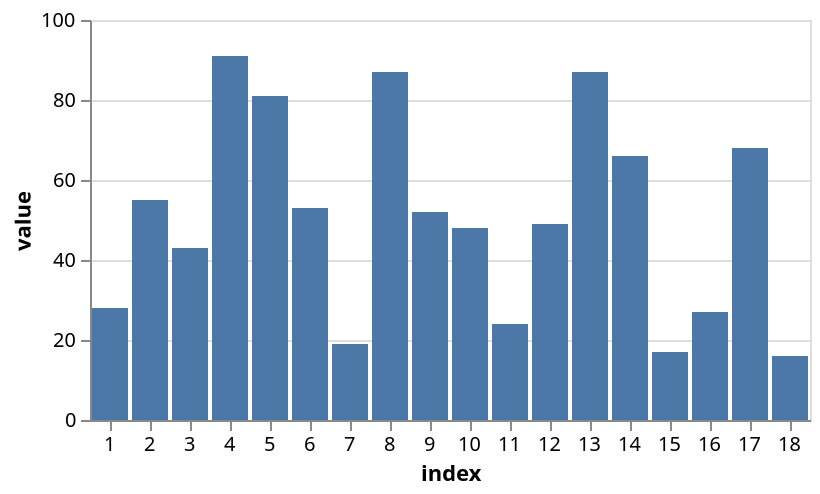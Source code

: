 {
  "$schema": "https://vega.github.io/schema/vega-lite/v5.json",
  "description": "A simple bar chart with embedded data.",
  "data": {
    "values": [
      {
        "index": 1,
        "value": 28,
        "position": 1,
        "category": "A"
      },
      {
        "index": 2,
        "value": 55,
        "position": 2,
        "category": "A"
      },
      {
        "index": 3,
        "value": 43,
        "position": 3,
        "category": "A"
      },
      {
        "index": 4,
        "value": 91,
        "position": 4,
        "category": "A"
      },
      {
        "index": 5,
        "value": 81,
        "position": 5,
        "category": "A"
      },
      {
        "index": 6,
        "value": 53,
        "position": 6,
        "category": "A"
      },
      {
        "index": 7,
        "value": 19,
        "position": 1,
        "category": "B"
      },
      {
        "index": 8,
        "value": 87,
        "position": 2,
        "category": "B"
      },
      {
        "index": 9,
        "value": 52,
        "position": 3,
        "category": "B"
      },
      {
        "index": 10,
        "value": 48,
        "position": 4,
        "category": "B"
      },
      {
        "index": 11,
        "value": 24,
        "position": 5,
        "category": "B"
      },
      {
        "index": 12,
        "value": 49,
        "position": 6,
        "category": "B"
      },
      {
        "index": 13,
        "value": 87,
        "position": 1,
        "category": "C"
      },
      {
        "index": 14,
        "value": 66,
        "position": 2,
        "category": "C"
      },
      {
        "index": 15,
        "value": 17,
        "position": 3,
        "category": "C"
      },
      {
        "index": 16,
        "value": 27,
        "position": 4,
        "category": "C"
      },
      {
        "index": 17,
        "value": 68,
        "position": 5,
        "category": "C"
      },
      {
        "index": 18,
        "value": 16,
        "position": 6,
        "category": "C"
      }
    ]
  },
  "mark": {
    "type": "bar",
    "tooltip": true
  },
  "encoding": {
    "x": {
      "field": "index",
      "type": "nominal",
      "axis": {
        "labelAngle": 0
      }
    },
    "y": {
      "field": "value",
      "type": "quantitative"
    }
  }
}